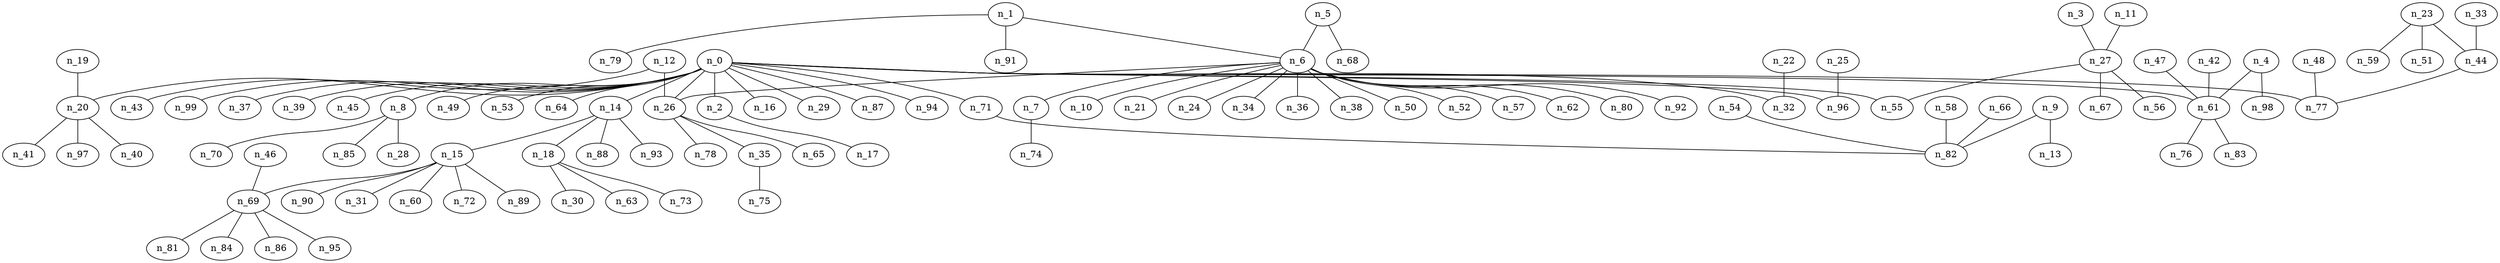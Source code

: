 graph grafoGeografico_100_30_BFS  {
n_0;
n_2;
n_8;
n_14;
n_16;
n_20;
n_26;
n_29;
n_32;
n_37;
n_39;
n_45;
n_49;
n_53;
n_55;
n_61;
n_64;
n_71;
n_77;
n_87;
n_94;
n_96;
n_99;
n_17;
n_28;
n_70;
n_85;
n_15;
n_18;
n_88;
n_93;
n_19;
n_40;
n_41;
n_97;
n_6;
n_12;
n_35;
n_65;
n_78;
n_22;
n_27;
n_4;
n_42;
n_47;
n_76;
n_83;
n_82;
n_44;
n_48;
n_25;
n_31;
n_60;
n_69;
n_72;
n_89;
n_90;
n_30;
n_63;
n_73;
n_1;
n_5;
n_7;
n_10;
n_21;
n_24;
n_34;
n_36;
n_38;
n_50;
n_52;
n_57;
n_62;
n_80;
n_92;
n_43;
n_75;
n_3;
n_11;
n_56;
n_67;
n_98;
n_9;
n_54;
n_58;
n_66;
n_23;
n_33;
n_46;
n_81;
n_84;
n_86;
n_95;
n_79;
n_91;
n_68;
n_74;
n_13;
n_51;
n_59;
n_0 -- n_2;
n_0 -- n_8;
n_0 -- n_14;
n_0 -- n_16;
n_0 -- n_20;
n_0 -- n_26;
n_0 -- n_29;
n_0 -- n_32;
n_0 -- n_37;
n_0 -- n_39;
n_0 -- n_45;
n_0 -- n_49;
n_0 -- n_53;
n_0 -- n_55;
n_0 -- n_61;
n_0 -- n_64;
n_0 -- n_71;
n_0 -- n_77;
n_0 -- n_87;
n_0 -- n_94;
n_0 -- n_96;
n_0 -- n_99;
n_2 -- n_17;
n_8 -- n_28;
n_8 -- n_70;
n_8 -- n_85;
n_14 -- n_15;
n_14 -- n_18;
n_14 -- n_88;
n_14 -- n_93;
n_19 -- n_20;
n_20 -- n_40;
n_20 -- n_41;
n_20 -- n_97;
n_6 -- n_26;
n_12 -- n_26;
n_26 -- n_35;
n_26 -- n_65;
n_26 -- n_78;
n_22 -- n_32;
n_27 -- n_55;
n_4 -- n_61;
n_42 -- n_61;
n_47 -- n_61;
n_61 -- n_76;
n_61 -- n_83;
n_71 -- n_82;
n_44 -- n_77;
n_48 -- n_77;
n_25 -- n_96;
n_15 -- n_31;
n_15 -- n_60;
n_15 -- n_69;
n_15 -- n_72;
n_15 -- n_89;
n_15 -- n_90;
n_18 -- n_30;
n_18 -- n_63;
n_18 -- n_73;
n_1 -- n_6;
n_5 -- n_6;
n_6 -- n_7;
n_6 -- n_10;
n_6 -- n_21;
n_6 -- n_24;
n_6 -- n_34;
n_6 -- n_36;
n_6 -- n_38;
n_6 -- n_50;
n_6 -- n_52;
n_6 -- n_57;
n_6 -- n_62;
n_6 -- n_80;
n_6 -- n_92;
n_12 -- n_43;
n_35 -- n_75;
n_3 -- n_27;
n_11 -- n_27;
n_27 -- n_56;
n_27 -- n_67;
n_4 -- n_98;
n_9 -- n_82;
n_54 -- n_82;
n_58 -- n_82;
n_66 -- n_82;
n_23 -- n_44;
n_33 -- n_44;
n_46 -- n_69;
n_69 -- n_81;
n_69 -- n_84;
n_69 -- n_86;
n_69 -- n_95;
n_1 -- n_79;
n_1 -- n_91;
n_5 -- n_68;
n_7 -- n_74;
n_9 -- n_13;
n_23 -- n_51;
n_23 -- n_59;
}
